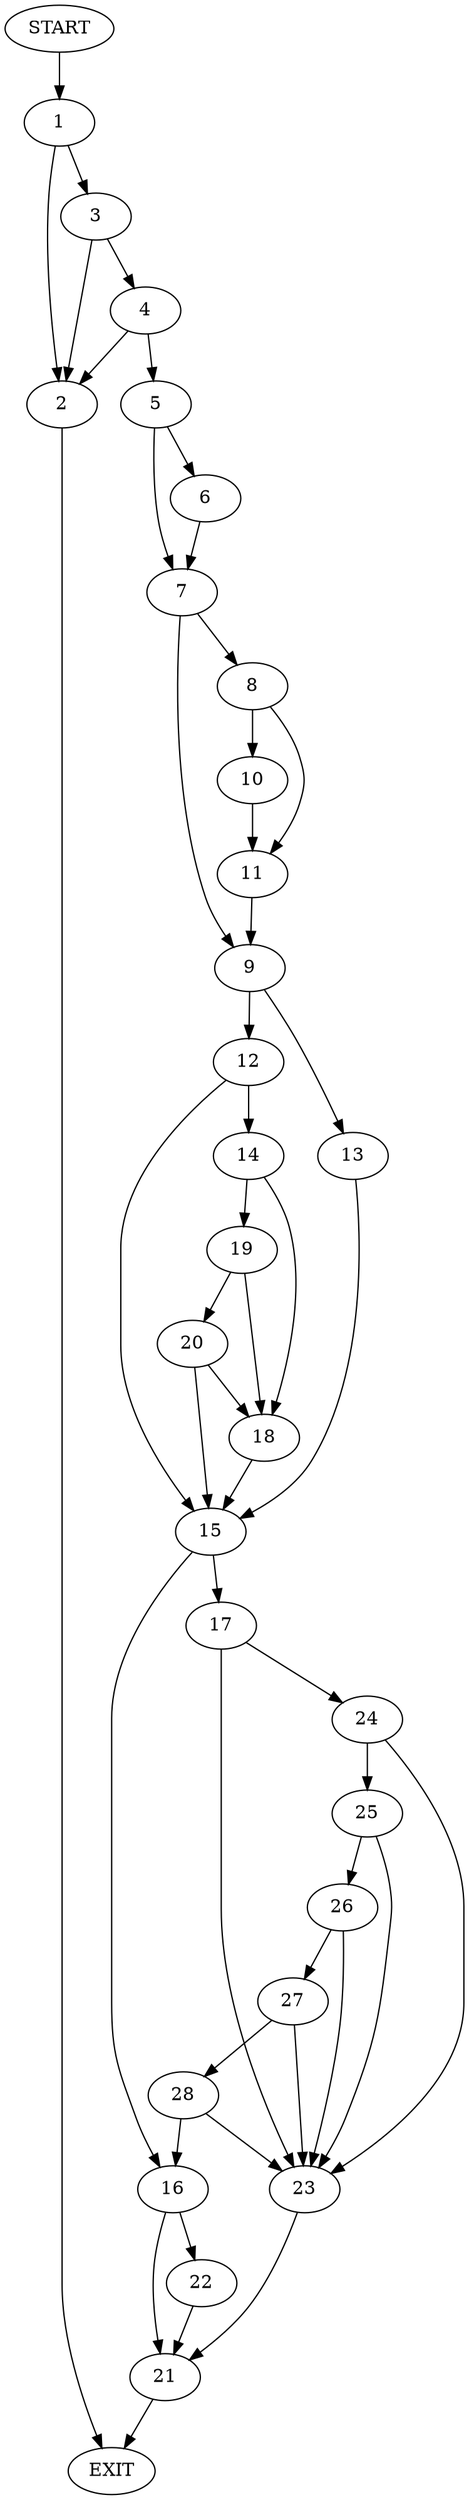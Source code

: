 digraph {
0 [label="START"]
29 [label="EXIT"]
0 -> 1
1 -> 2
1 -> 3
3 -> 2
3 -> 4
2 -> 29
4 -> 2
4 -> 5
5 -> 6
5 -> 7
6 -> 7
7 -> 8
7 -> 9
8 -> 10
8 -> 11
9 -> 12
9 -> 13
10 -> 11
11 -> 9
12 -> 14
12 -> 15
13 -> 15
15 -> 16
15 -> 17
14 -> 18
14 -> 19
19 -> 18
19 -> 20
18 -> 15
20 -> 18
20 -> 15
16 -> 21
16 -> 22
17 -> 23
17 -> 24
23 -> 21
24 -> 23
24 -> 25
25 -> 23
25 -> 26
26 -> 23
26 -> 27
27 -> 23
27 -> 28
28 -> 23
28 -> 16
22 -> 21
21 -> 29
}
